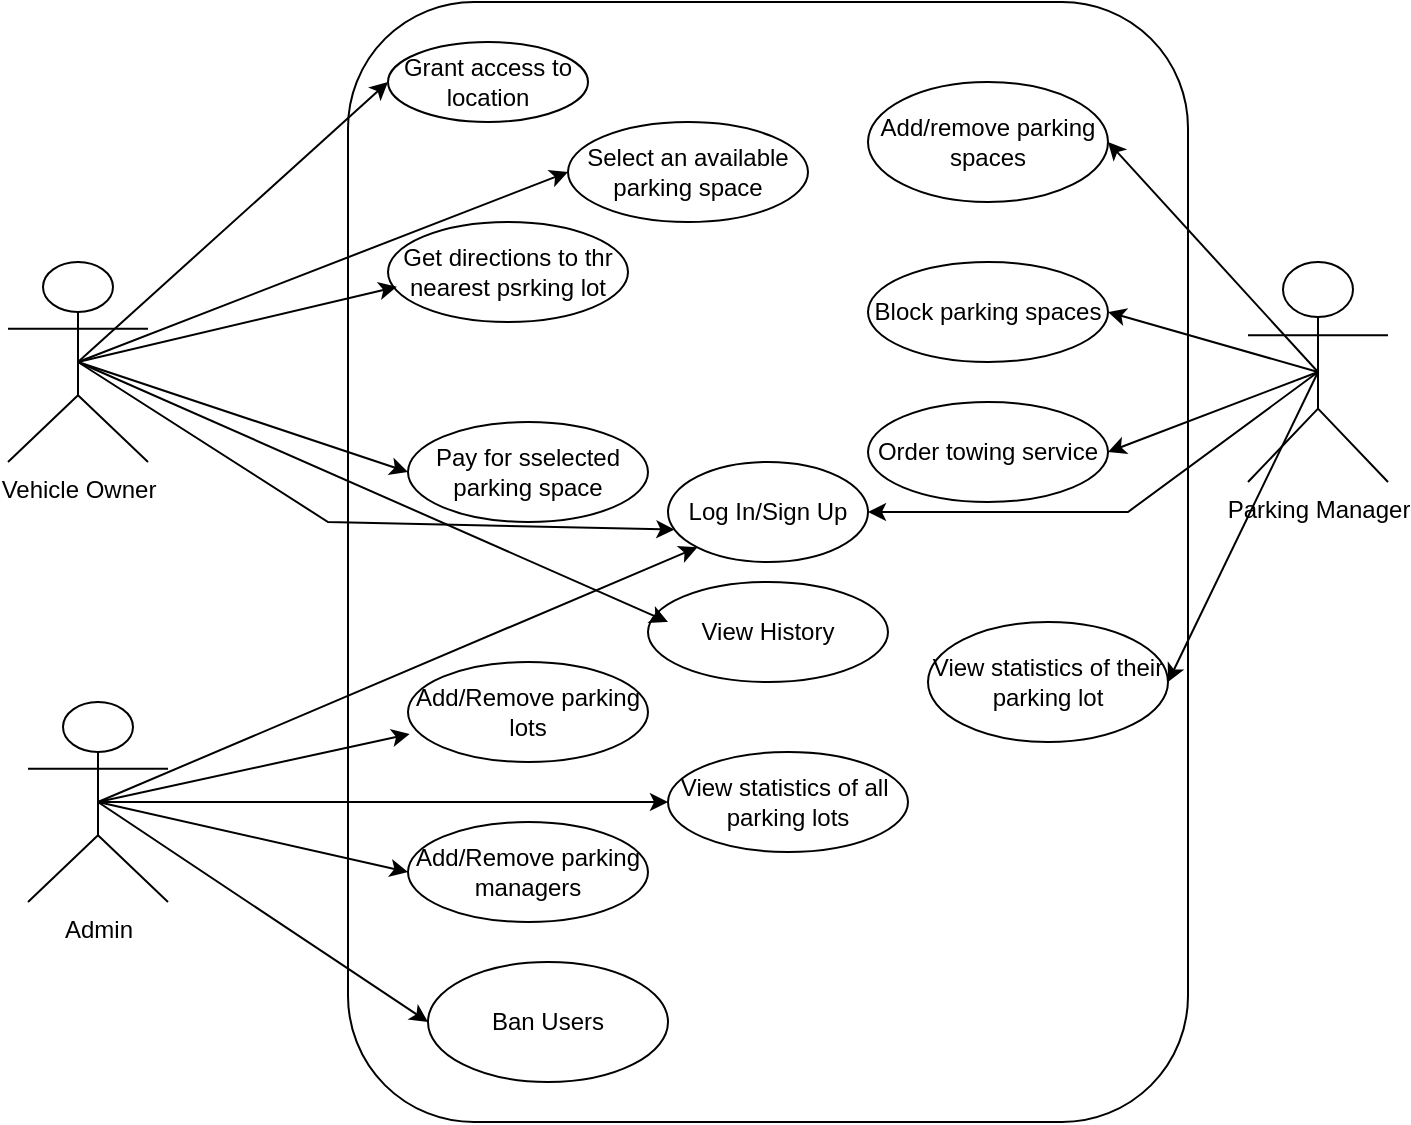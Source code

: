 <mxfile version="24.5.3" type="device">
  <diagram name="Page-1" id="4Ndmw-logPdZSPS9MoNB">
    <mxGraphModel dx="1036" dy="606" grid="1" gridSize="10" guides="1" tooltips="1" connect="1" arrows="1" fold="1" page="1" pageScale="1" pageWidth="850" pageHeight="1100" math="0" shadow="0">
      <root>
        <mxCell id="0" />
        <mxCell id="1" parent="0" />
        <mxCell id="e80_2wr0B1dOKdNr4SLD-2" value="" style="rounded=1;whiteSpace=wrap;html=1;direction=south;" parent="1" vertex="1">
          <mxGeometry x="280" y="40" width="420" height="560" as="geometry" />
        </mxCell>
        <mxCell id="clfFaBZUKB0PFZcEj4ga-16" style="rounded=0;orthogonalLoop=1;jettySize=auto;html=1;exitX=0.5;exitY=0.5;exitDx=0;exitDy=0;exitPerimeter=0;entryX=0;entryY=0.5;entryDx=0;entryDy=0;" parent="1" source="e80_2wr0B1dOKdNr4SLD-3" target="clfFaBZUKB0PFZcEj4ga-1" edge="1">
          <mxGeometry relative="1" as="geometry" />
        </mxCell>
        <mxCell id="clfFaBZUKB0PFZcEj4ga-19" style="rounded=0;orthogonalLoop=1;jettySize=auto;html=1;exitX=0.5;exitY=0.5;exitDx=0;exitDy=0;exitPerimeter=0;entryX=0;entryY=0.5;entryDx=0;entryDy=0;" parent="1" source="e80_2wr0B1dOKdNr4SLD-3" target="clfFaBZUKB0PFZcEj4ga-6" edge="1">
          <mxGeometry relative="1" as="geometry" />
        </mxCell>
        <mxCell id="clfFaBZUKB0PFZcEj4ga-23" style="rounded=0;orthogonalLoop=1;jettySize=auto;html=1;exitX=0.5;exitY=0.5;exitDx=0;exitDy=0;exitPerimeter=0;entryX=0;entryY=0.5;entryDx=0;entryDy=0;" parent="1" source="e80_2wr0B1dOKdNr4SLD-3" target="clfFaBZUKB0PFZcEj4ga-4" edge="1">
          <mxGeometry relative="1" as="geometry" />
        </mxCell>
        <mxCell id="clfFaBZUKB0PFZcEj4ga-33" style="rounded=0;orthogonalLoop=1;jettySize=auto;html=1;exitX=0.5;exitY=0.5;exitDx=0;exitDy=0;exitPerimeter=0;entryX=0.032;entryY=0.676;entryDx=0;entryDy=0;entryPerimeter=0;" parent="1" source="e80_2wr0B1dOKdNr4SLD-3" target="clfFaBZUKB0PFZcEj4ga-32" edge="1">
          <mxGeometry relative="1" as="geometry">
            <Array as="points">
              <mxPoint x="270" y="300" />
            </Array>
          </mxGeometry>
        </mxCell>
        <mxCell id="e80_2wr0B1dOKdNr4SLD-3" value="Vehicle Owner" style="shape=umlActor;verticalLabelPosition=bottom;verticalAlign=top;html=1;outlineConnect=0;" parent="1" vertex="1">
          <mxGeometry x="110" y="170" width="70" height="100" as="geometry" />
        </mxCell>
        <mxCell id="clfFaBZUKB0PFZcEj4ga-28" style="rounded=0;orthogonalLoop=1;jettySize=auto;html=1;exitX=0.5;exitY=0.5;exitDx=0;exitDy=0;exitPerimeter=0;entryX=1;entryY=0.5;entryDx=0;entryDy=0;" parent="1" source="e80_2wr0B1dOKdNr4SLD-4" target="clfFaBZUKB0PFZcEj4ga-7" edge="1">
          <mxGeometry relative="1" as="geometry" />
        </mxCell>
        <mxCell id="clfFaBZUKB0PFZcEj4ga-29" style="rounded=0;orthogonalLoop=1;jettySize=auto;html=1;exitX=0.5;exitY=0.5;exitDx=0;exitDy=0;exitPerimeter=0;entryX=1;entryY=0.5;entryDx=0;entryDy=0;" parent="1" source="e80_2wr0B1dOKdNr4SLD-4" target="clfFaBZUKB0PFZcEj4ga-8" edge="1">
          <mxGeometry relative="1" as="geometry" />
        </mxCell>
        <mxCell id="clfFaBZUKB0PFZcEj4ga-30" style="rounded=0;orthogonalLoop=1;jettySize=auto;html=1;exitX=0.5;exitY=0.5;exitDx=0;exitDy=0;exitPerimeter=0;entryX=1;entryY=0.5;entryDx=0;entryDy=0;" parent="1" source="e80_2wr0B1dOKdNr4SLD-4" target="clfFaBZUKB0PFZcEj4ga-9" edge="1">
          <mxGeometry relative="1" as="geometry" />
        </mxCell>
        <mxCell id="clfFaBZUKB0PFZcEj4ga-31" style="rounded=0;orthogonalLoop=1;jettySize=auto;html=1;exitX=0.5;exitY=0.5;exitDx=0;exitDy=0;exitPerimeter=0;entryX=1;entryY=0.5;entryDx=0;entryDy=0;" parent="1" source="e80_2wr0B1dOKdNr4SLD-4" target="clfFaBZUKB0PFZcEj4ga-15" edge="1">
          <mxGeometry relative="1" as="geometry" />
        </mxCell>
        <mxCell id="clfFaBZUKB0PFZcEj4ga-36" style="rounded=0;orthogonalLoop=1;jettySize=auto;html=1;exitX=0.5;exitY=0.5;exitDx=0;exitDy=0;exitPerimeter=0;entryX=1;entryY=0.5;entryDx=0;entryDy=0;" parent="1" source="e80_2wr0B1dOKdNr4SLD-4" target="clfFaBZUKB0PFZcEj4ga-32" edge="1">
          <mxGeometry relative="1" as="geometry">
            <Array as="points">
              <mxPoint x="670" y="295" />
            </Array>
          </mxGeometry>
        </mxCell>
        <mxCell id="e80_2wr0B1dOKdNr4SLD-4" value="Parking Manager" style="shape=umlActor;verticalLabelPosition=bottom;verticalAlign=top;html=1;outlineConnect=0;" parent="1" vertex="1">
          <mxGeometry x="730" y="170" width="70" height="110" as="geometry" />
        </mxCell>
        <mxCell id="clfFaBZUKB0PFZcEj4ga-25" style="rounded=0;orthogonalLoop=1;jettySize=auto;html=1;exitX=0.5;exitY=0.5;exitDx=0;exitDy=0;exitPerimeter=0;entryX=0;entryY=0.5;entryDx=0;entryDy=0;" parent="1" source="e80_2wr0B1dOKdNr4SLD-10" target="clfFaBZUKB0PFZcEj4ga-11" edge="1">
          <mxGeometry relative="1" as="geometry" />
        </mxCell>
        <mxCell id="clfFaBZUKB0PFZcEj4ga-26" style="rounded=0;orthogonalLoop=1;jettySize=auto;html=1;exitX=0.5;exitY=0.5;exitDx=0;exitDy=0;exitPerimeter=0;entryX=0;entryY=0.5;entryDx=0;entryDy=0;" parent="1" source="e80_2wr0B1dOKdNr4SLD-10" target="clfFaBZUKB0PFZcEj4ga-12" edge="1">
          <mxGeometry relative="1" as="geometry" />
        </mxCell>
        <mxCell id="clfFaBZUKB0PFZcEj4ga-27" style="edgeStyle=orthogonalEdgeStyle;rounded=0;orthogonalLoop=1;jettySize=auto;html=1;exitX=0.5;exitY=0.5;exitDx=0;exitDy=0;exitPerimeter=0;entryX=0;entryY=0.5;entryDx=0;entryDy=0;" parent="1" source="e80_2wr0B1dOKdNr4SLD-10" target="clfFaBZUKB0PFZcEj4ga-13" edge="1">
          <mxGeometry relative="1" as="geometry" />
        </mxCell>
        <mxCell id="clfFaBZUKB0PFZcEj4ga-37" style="rounded=0;orthogonalLoop=1;jettySize=auto;html=1;exitX=0.5;exitY=0.5;exitDx=0;exitDy=0;exitPerimeter=0;entryX=0;entryY=1;entryDx=0;entryDy=0;" parent="1" source="e80_2wr0B1dOKdNr4SLD-10" target="clfFaBZUKB0PFZcEj4ga-32" edge="1">
          <mxGeometry relative="1" as="geometry" />
        </mxCell>
        <mxCell id="e80_2wr0B1dOKdNr4SLD-10" value="Admin" style="shape=umlActor;verticalLabelPosition=bottom;verticalAlign=top;html=1;outlineConnect=0;" parent="1" vertex="1">
          <mxGeometry x="120" y="390" width="70" height="100" as="geometry" />
        </mxCell>
        <mxCell id="clfFaBZUKB0PFZcEj4ga-1" value="Grant access to location" style="ellipse;whiteSpace=wrap;html=1;" parent="1" vertex="1">
          <mxGeometry x="300" y="60" width="100" height="40" as="geometry" />
        </mxCell>
        <mxCell id="clfFaBZUKB0PFZcEj4ga-2" value="Get directions to thr nearest psrking lot" style="ellipse;whiteSpace=wrap;html=1;" parent="1" vertex="1">
          <mxGeometry x="300" y="150" width="120" height="50" as="geometry" />
        </mxCell>
        <mxCell id="clfFaBZUKB0PFZcEj4ga-4" value="Select an available parking space" style="ellipse;whiteSpace=wrap;html=1;" parent="1" vertex="1">
          <mxGeometry x="390" y="100" width="120" height="50" as="geometry" />
        </mxCell>
        <mxCell id="clfFaBZUKB0PFZcEj4ga-6" value="Pay for sselected parking space" style="ellipse;whiteSpace=wrap;html=1;" parent="1" vertex="1">
          <mxGeometry x="310" y="250" width="120" height="50" as="geometry" />
        </mxCell>
        <mxCell id="clfFaBZUKB0PFZcEj4ga-7" value="Add/remove parking spaces" style="ellipse;whiteSpace=wrap;html=1;" parent="1" vertex="1">
          <mxGeometry x="540" y="80" width="120" height="60" as="geometry" />
        </mxCell>
        <mxCell id="clfFaBZUKB0PFZcEj4ga-8" value="Block parking spaces" style="ellipse;whiteSpace=wrap;html=1;" parent="1" vertex="1">
          <mxGeometry x="540" y="170" width="120" height="50" as="geometry" />
        </mxCell>
        <mxCell id="clfFaBZUKB0PFZcEj4ga-9" value="Order towing service" style="ellipse;whiteSpace=wrap;html=1;" parent="1" vertex="1">
          <mxGeometry x="540" y="240" width="120" height="50" as="geometry" />
        </mxCell>
        <mxCell id="clfFaBZUKB0PFZcEj4ga-10" value="Add/Remove parking lots" style="ellipse;whiteSpace=wrap;html=1;" parent="1" vertex="1">
          <mxGeometry x="310" y="370" width="120" height="50" as="geometry" />
        </mxCell>
        <mxCell id="clfFaBZUKB0PFZcEj4ga-11" value="Add/Remove parking managers" style="ellipse;whiteSpace=wrap;html=1;" parent="1" vertex="1">
          <mxGeometry x="310" y="450" width="120" height="50" as="geometry" />
        </mxCell>
        <mxCell id="clfFaBZUKB0PFZcEj4ga-12" value="Ban Users" style="ellipse;whiteSpace=wrap;html=1;" parent="1" vertex="1">
          <mxGeometry x="320" y="520" width="120" height="60" as="geometry" />
        </mxCell>
        <mxCell id="clfFaBZUKB0PFZcEj4ga-13" value="View statistics of all&amp;nbsp; parking lots" style="ellipse;whiteSpace=wrap;html=1;" parent="1" vertex="1">
          <mxGeometry x="440" y="415" width="120" height="50" as="geometry" />
        </mxCell>
        <mxCell id="clfFaBZUKB0PFZcEj4ga-14" value="View History" style="ellipse;whiteSpace=wrap;html=1;" parent="1" vertex="1">
          <mxGeometry x="430" y="330" width="120" height="50" as="geometry" />
        </mxCell>
        <mxCell id="clfFaBZUKB0PFZcEj4ga-15" value="View statistics of their parking lot" style="ellipse;whiteSpace=wrap;html=1;" parent="1" vertex="1">
          <mxGeometry x="570" y="350" width="120" height="60" as="geometry" />
        </mxCell>
        <mxCell id="clfFaBZUKB0PFZcEj4ga-17" style="rounded=0;orthogonalLoop=1;jettySize=auto;html=1;exitX=0.5;exitY=0.5;exitDx=0;exitDy=0;exitPerimeter=0;entryX=0.037;entryY=0.648;entryDx=0;entryDy=0;entryPerimeter=0;" parent="1" source="e80_2wr0B1dOKdNr4SLD-3" target="clfFaBZUKB0PFZcEj4ga-2" edge="1">
          <mxGeometry relative="1" as="geometry" />
        </mxCell>
        <mxCell id="clfFaBZUKB0PFZcEj4ga-22" style="rounded=0;orthogonalLoop=1;jettySize=auto;html=1;exitX=0.5;exitY=0.5;exitDx=0;exitDy=0;exitPerimeter=0;" parent="1" source="e80_2wr0B1dOKdNr4SLD-3" edge="1">
          <mxGeometry relative="1" as="geometry">
            <mxPoint x="440" y="350" as="targetPoint" />
          </mxGeometry>
        </mxCell>
        <mxCell id="clfFaBZUKB0PFZcEj4ga-24" style="rounded=0;orthogonalLoop=1;jettySize=auto;html=1;exitX=0.5;exitY=0.5;exitDx=0;exitDy=0;exitPerimeter=0;entryX=0.007;entryY=0.72;entryDx=0;entryDy=0;entryPerimeter=0;" parent="1" source="e80_2wr0B1dOKdNr4SLD-10" target="clfFaBZUKB0PFZcEj4ga-10" edge="1">
          <mxGeometry relative="1" as="geometry" />
        </mxCell>
        <mxCell id="clfFaBZUKB0PFZcEj4ga-32" value="Log In/Sign Up" style="ellipse;whiteSpace=wrap;html=1;" parent="1" vertex="1">
          <mxGeometry x="440" y="270" width="100" height="50" as="geometry" />
        </mxCell>
      </root>
    </mxGraphModel>
  </diagram>
</mxfile>
